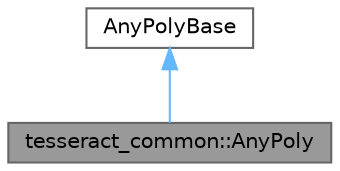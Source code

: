 digraph "tesseract_common::AnyPoly"
{
 // LATEX_PDF_SIZE
  bgcolor="transparent";
  edge [fontname=Helvetica,fontsize=10,labelfontname=Helvetica,labelfontsize=10];
  node [fontname=Helvetica,fontsize=10,shape=box,height=0.2,width=0.4];
  Node1 [label="tesseract_common::AnyPoly",height=0.2,width=0.4,color="gray40", fillcolor="grey60", style="filled", fontcolor="black",tooltip=" "];
  Node2 -> Node1 [dir="back",color="steelblue1",style="solid"];
  Node2 [label="AnyPolyBase",height=0.2,width=0.4,color="gray40", fillcolor="white", style="filled",URL="$de/d36/structtesseract__common_1_1TypeErasureBase.html",tooltip=" "];
}
